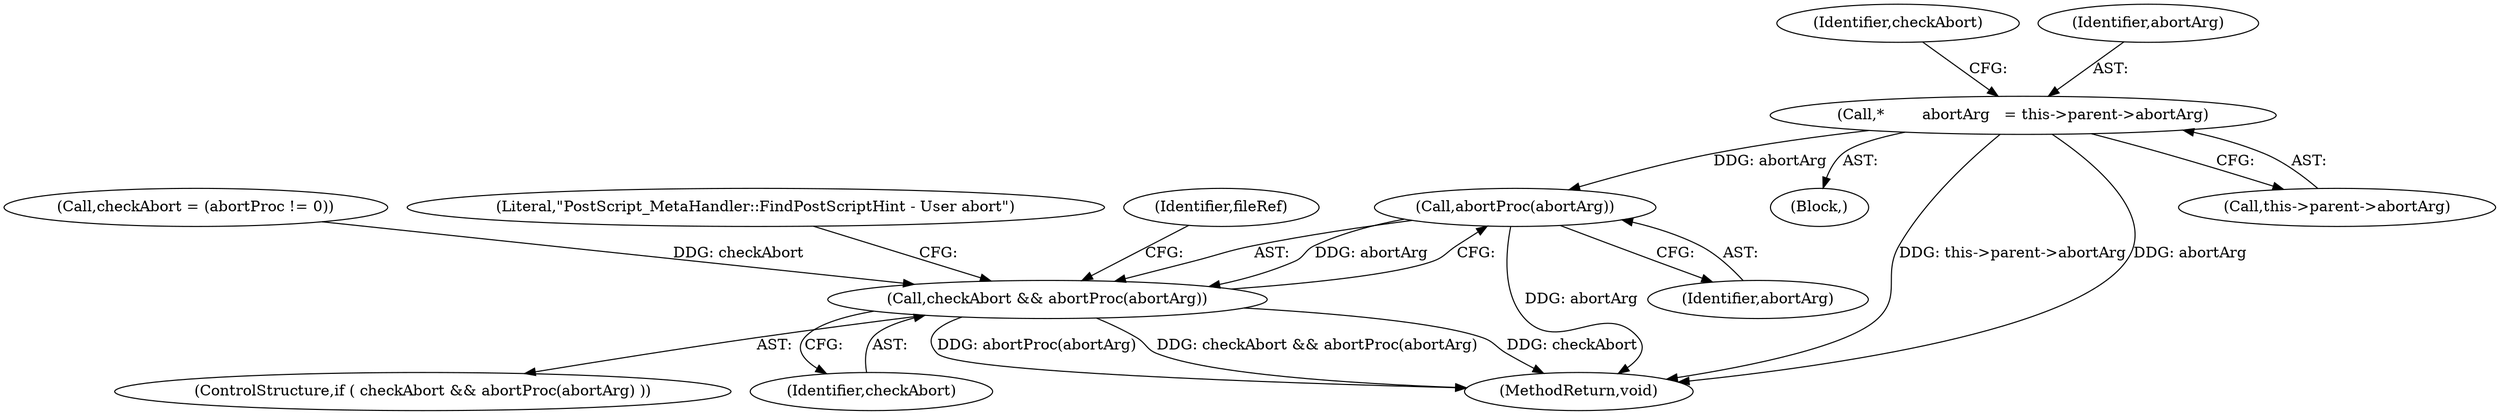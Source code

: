 digraph "0_exempi_baa4b8a02c1ffab9645d13f0bfb1c0d10d311a0c@pointer" {
"1000142" [label="(Call,*        abortArg   = this->parent->abortArg)"];
"1000393" [label="(Call,abortProc(abortArg))"];
"1000391" [label="(Call,checkAbort && abortProc(abortArg))"];
"1000142" [label="(Call,*        abortArg   = this->parent->abortArg)"];
"1000150" [label="(Call,checkAbort = (abortProc != 0))"];
"1000392" [label="(Identifier,checkAbort)"];
"1000119" [label="(Block,)"];
"1000394" [label="(Identifier,abortArg)"];
"1001325" [label="(MethodReturn,void)"];
"1000144" [label="(Call,this->parent->abortArg)"];
"1000151" [label="(Identifier,checkAbort)"];
"1000391" [label="(Call,checkAbort && abortProc(abortArg))"];
"1000397" [label="(Literal,\"PostScript_MetaHandler::FindPostScriptHint - User abort\")"];
"1000402" [label="(Identifier,fileRef)"];
"1000390" [label="(ControlStructure,if ( checkAbort && abortProc(abortArg) ))"];
"1000393" [label="(Call,abortProc(abortArg))"];
"1000143" [label="(Identifier,abortArg)"];
"1000142" -> "1000119"  [label="AST: "];
"1000142" -> "1000144"  [label="CFG: "];
"1000143" -> "1000142"  [label="AST: "];
"1000144" -> "1000142"  [label="AST: "];
"1000151" -> "1000142"  [label="CFG: "];
"1000142" -> "1001325"  [label="DDG: this->parent->abortArg"];
"1000142" -> "1001325"  [label="DDG: abortArg"];
"1000142" -> "1000393"  [label="DDG: abortArg"];
"1000393" -> "1000391"  [label="AST: "];
"1000393" -> "1000394"  [label="CFG: "];
"1000394" -> "1000393"  [label="AST: "];
"1000391" -> "1000393"  [label="CFG: "];
"1000393" -> "1001325"  [label="DDG: abortArg"];
"1000393" -> "1000391"  [label="DDG: abortArg"];
"1000391" -> "1000390"  [label="AST: "];
"1000391" -> "1000392"  [label="CFG: "];
"1000392" -> "1000391"  [label="AST: "];
"1000397" -> "1000391"  [label="CFG: "];
"1000402" -> "1000391"  [label="CFG: "];
"1000391" -> "1001325"  [label="DDG: checkAbort"];
"1000391" -> "1001325"  [label="DDG: abortProc(abortArg)"];
"1000391" -> "1001325"  [label="DDG: checkAbort && abortProc(abortArg)"];
"1000150" -> "1000391"  [label="DDG: checkAbort"];
}
